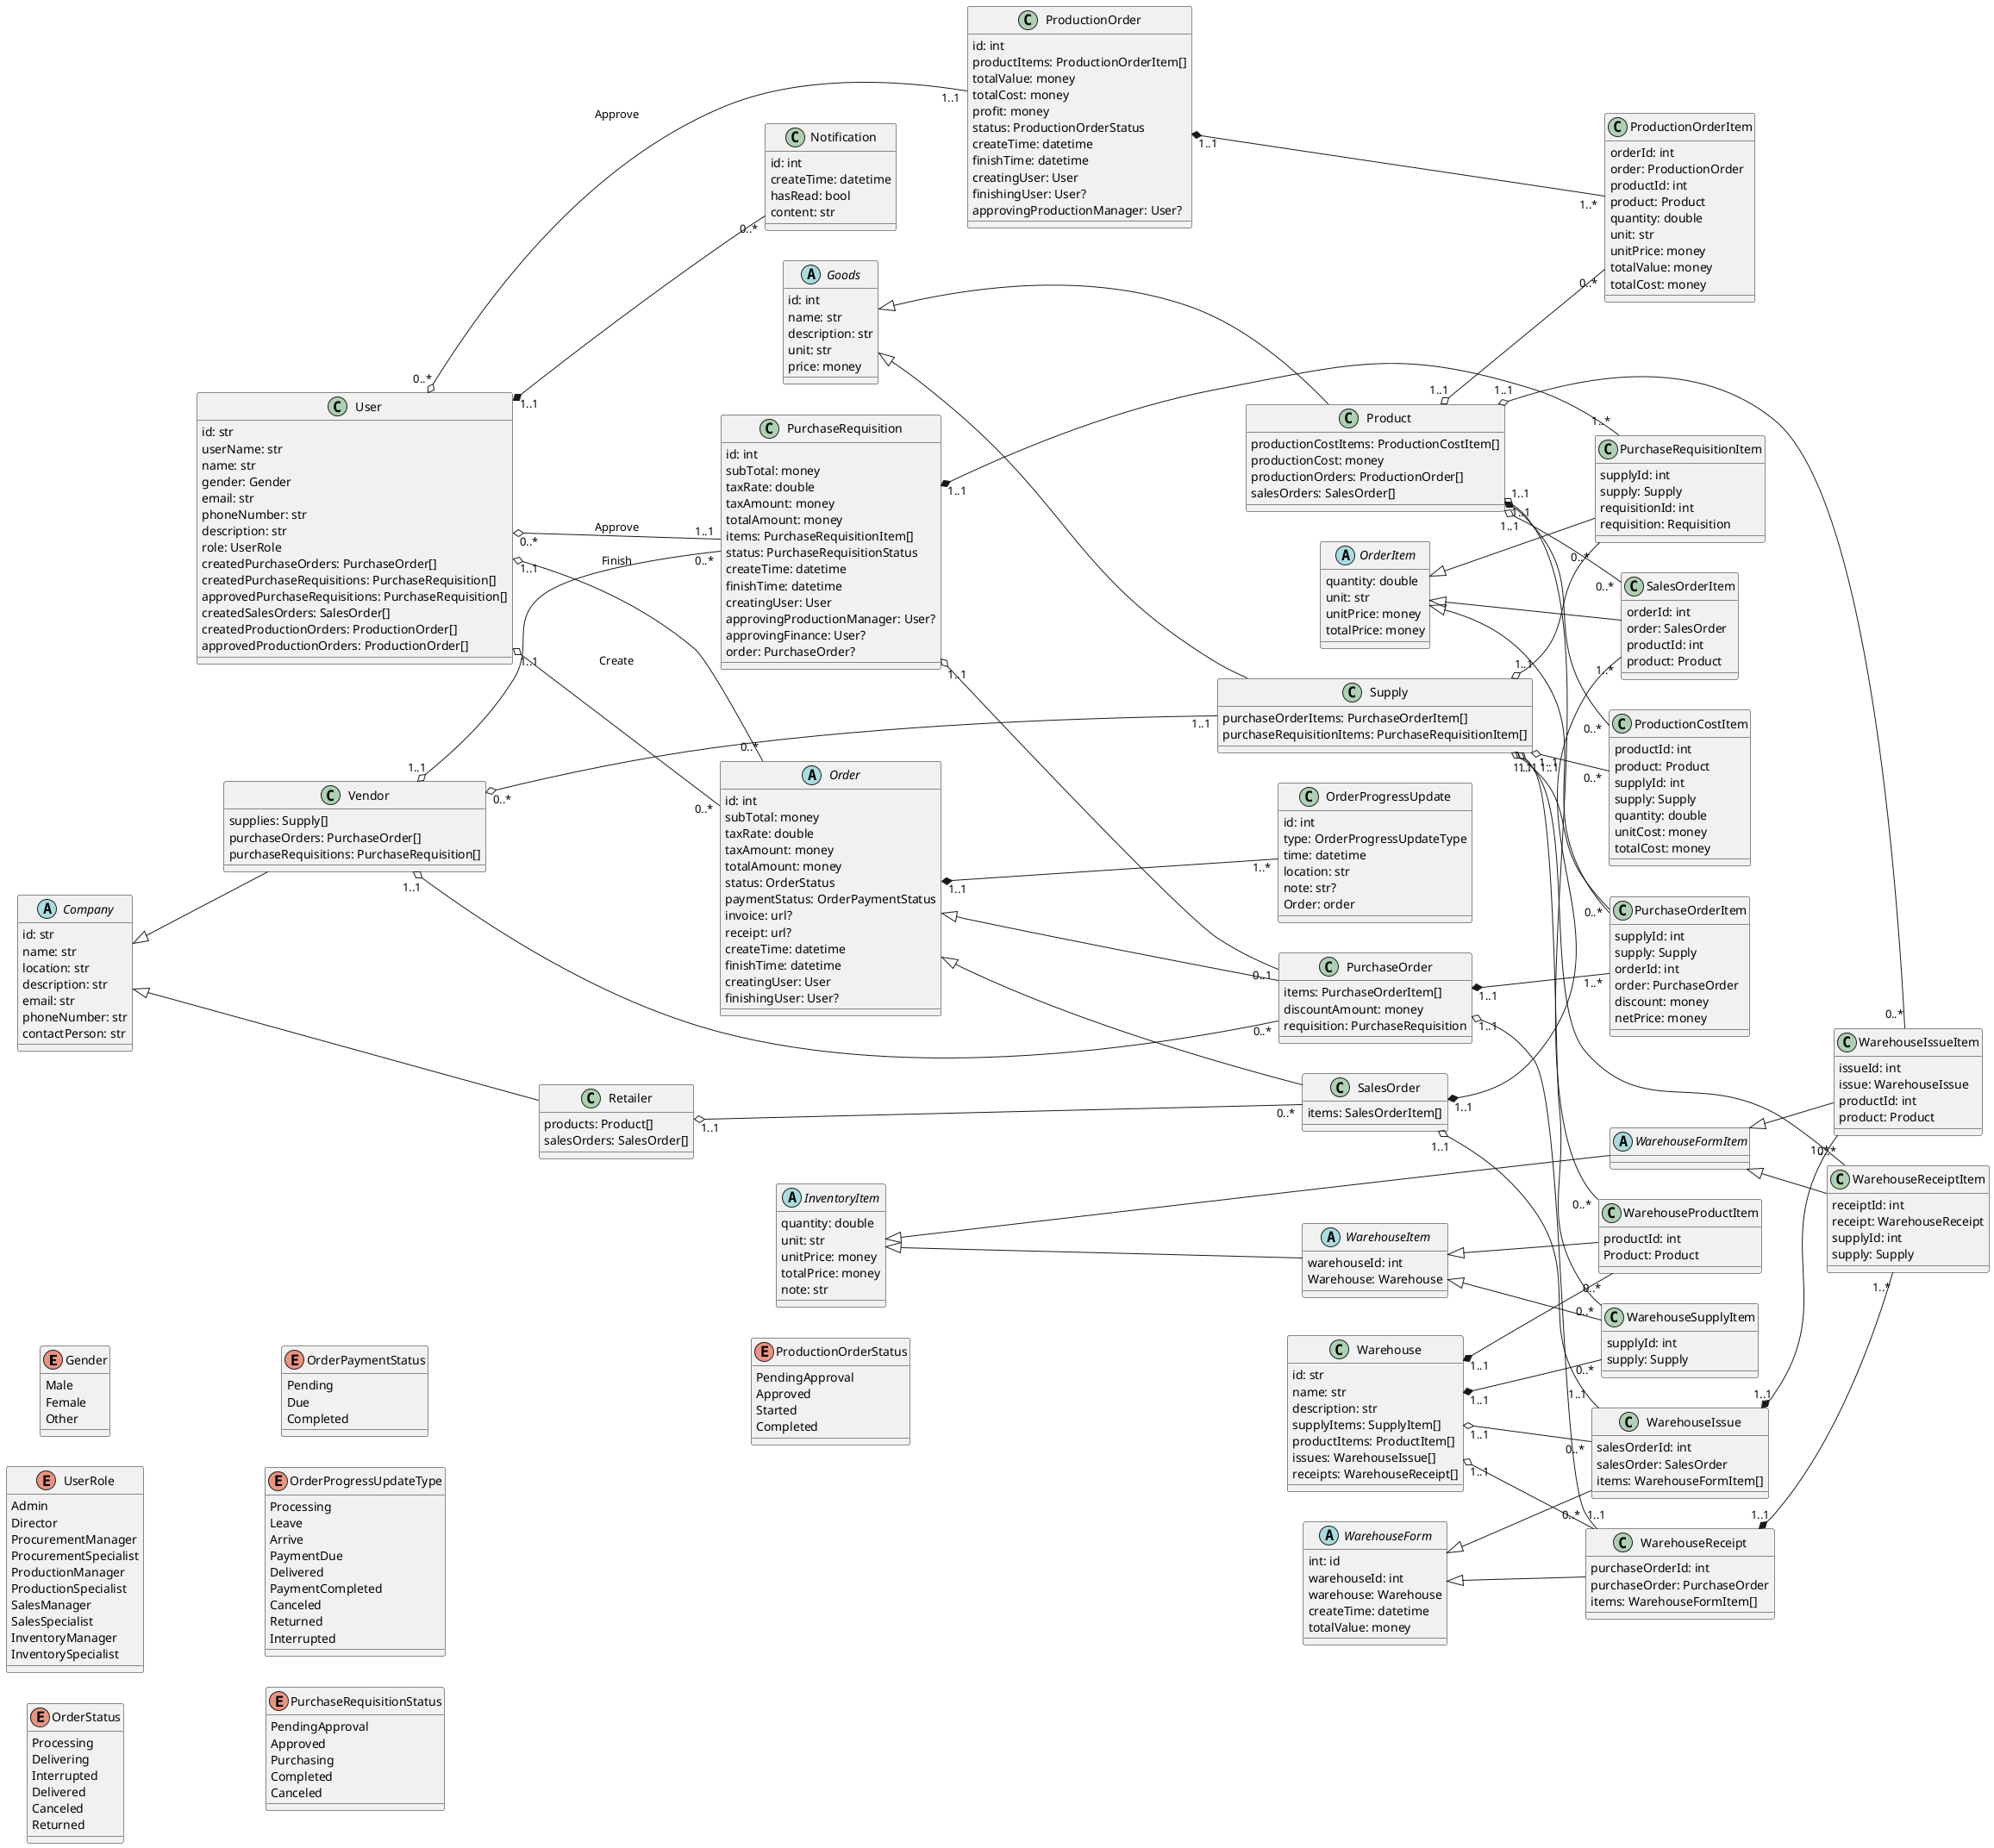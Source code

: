 @startuml classes
left to right direction

enum Gender {
    Male
    Female
    Other
}

enum UserRole {
    Admin
    Director
    ProcurementManager
    ProcurementSpecialist
    ProductionManager
    ProductionSpecialist
    SalesManager
    SalesSpecialist
    InventoryManager
    InventorySpecialist
}

class User {
    id: str
    userName: str
    name: str
    gender: Gender
    email: str
    phoneNumber: str
    description: str
    role: UserRole
    createdPurchaseOrders: PurchaseOrder[]
    createdPurchaseRequisitions: PurchaseRequisition[]
    approvedPurchaseRequisitions: PurchaseRequisition[]
    createdSalesOrders: SalesOrder[]
    createdProductionOrders: ProductionOrder[]
    approvedProductionOrders: ProductionOrder[]
}

class Notification {
    id: int
    createTime: datetime
    hasRead: bool
    content: str
}
User "1..1" *-- "0..*" Notification

abstract Company {
    id: str
    name: str
    location: str
    description: str
    email: str
    phoneNumber: str
    contactPerson: str
}

class Vendor {
    supplies: Supply[]
    purchaseOrders: PurchaseOrder[]
    purchaseRequisitions: PurchaseRequisition[]

}
Company <|-- Vendor

class Retailer {
    products: Product[]
    salesOrders: SalesOrder[]
}
Company <|-- Retailer

abstract Goods {
    id: int
    name: str
    description: str
    unit: str
    price: money
}

class Supply {
    purchaseOrderItems: PurchaseOrderItem[]
    purchaseRequisitionItems: PurchaseRequisitionItem[]
}
Goods <|-- Supply
Vendor "0..*" o-- "1..1" Supply


class Product {
    productionCostItems: ProductionCostItem[]
    productionCost: money
    productionOrders: ProductionOrder[]
    salesOrders: SalesOrder[]
}
Goods <|-- Product

class ProductionCostItem {
    productId: int
    product: Product
    supplyId: int
    supply: Supply
    quantity: double
    unitCost: money
    totalCost: money
}
Product "1..1" *-- "0..*" ProductionCostItem
Supply "1..1" o-- "0..*" ProductionCostItem

enum OrderStatus {
    Processing
    Delivering
    Interrupted
    Delivered
    Canceled
    Returned
}

enum OrderPaymentStatus {
    Pending
    Due
    Completed
}

abstract Order {
    id: int
    subTotal: money
    taxRate: double
    taxAmount: money
    totalAmount: money
    status: OrderStatus
    paymentStatus: OrderPaymentStatus
    invoice: url?
    receipt: url?
    createTime: datetime
    finishTime: datetime
    creatingUser: User
    finishingUser: User?
}
User "1..1" o-- "0..*" Order : Create
User "1..1" o-- "0..*" Order : Finish

abstract OrderItem {
    quantity: double
    unit: str
    unitPrice: money
    totalPrice: money
}

enum OrderProgressUpdateType {
    Processing
    Leave
    Arrive
    PaymentDue
    Delivered
    PaymentCompleted
    Canceled
    Returned
    Interrupted
}

class OrderProgressUpdate {
    id: int
    type: OrderProgressUpdateType
    time: datetime
    location: str
    note: str?
    Order: order
}
Order "1..1" *-- "1..*" OrderProgressUpdate

enum PurchaseRequisitionStatus {
    PendingApproval
    Approved
    Purchasing
    Completed
    Canceled
}

class PurchaseRequisition {
    id: int
    subTotal: money
    taxRate: double
    taxAmount: money
    totalAmount: money
    items: PurchaseRequisitionItem[]
    status: PurchaseRequisitionStatus
    createTime: datetime
    finishTime: datetime
    creatingUser: User
    approvingProductionManager: User?
    approvingFinance: User?
    order: PurchaseOrder?
}
Vendor "1..1" o-- "0..*" PurchaseRequisition
User "0..*" o-- "1..1" PurchaseRequisition : Approve

class PurchaseRequisitionItem {
    supplyId: int
    supply: Supply
    requisitionId: int
    requisition: Requisition
}
OrderItem <|-- PurchaseRequisitionItem
PurchaseRequisition "1..1" *-- "1..*" PurchaseRequisitionItem
Supply "1..1" o-- "0..*" PurchaseRequisitionItem

class PurchaseOrder {
    items: PurchaseOrderItem[]
    discountAmount: money
    requisition: PurchaseRequisition
}
Order <|-- PurchaseOrder
Vendor "1..1" o-- "0..*" PurchaseOrder
PurchaseRequisition "1..1" o-- "0..1" PurchaseOrder

class PurchaseOrderItem {
    supplyId: int
    supply: Supply
    orderId: int
    order: PurchaseOrder
    discount: money
    netPrice: money
}
OrderItem <|-- PurchaseOrderItem
PurchaseOrder "1..1" *-- "1..*" PurchaseOrderItem
Supply "1..1" o-- "0..*" PurchaseOrderItem

class SalesOrder {
    items: SalesOrderItem[]
}
Order <|-- SalesOrder
Retailer "1..1" o-- "0..*" SalesOrder

class SalesOrderItem {
    orderId: int
    order: SalesOrder
    productId: int
    product: Product
}
OrderItem <|-- SalesOrderItem
SalesOrder "1..1" *-- "1..*" SalesOrderItem
Product "1..1" o-- "0..*" SalesOrderItem

enum ProductionOrderStatus {
    PendingApproval
    Approved
    Started
    Completed
}

class ProductionOrder {
    id: int
    productItems: ProductionOrderItem[]
    totalValue: money
    totalCost: money
    profit: money
    status: ProductionOrderStatus
    createTime: datetime
    finishTime: datetime
    creatingUser: User
    finishingUser: User?
    approvingProductionManager: User?
}
User "0..*" o-- "1..1" ProductionOrder : Approve

class ProductionOrderItem {
    orderId: int
    order: ProductionOrder
    productId: int
    product: Product
    quantity: double
    unit: str
    unitPrice: money
    totalValue: money
    totalCost: money
}
ProductionOrder "1..1" *-- "1..*" ProductionOrderItem
Product "1..1" o-- "0..*" ProductionOrderItem

abstract InventoryItem {
    quantity: double
    unit: str
    unitPrice: money
    totalPrice: money
    note: str
}

class Warehouse {
    id: str
    name: str
    description: str
    supplyItems: SupplyItem[]
    productItems: ProductItem[]
    issues: WarehouseIssue[]
    receipts: WarehouseReceipt[]
}

abstract WarehouseItem {
    warehouseId: int
    Warehouse: Warehouse
}
InventoryItem <|-- WarehouseItem

class WarehouseSupplyItem {
    supplyId: int
    supply: Supply
}
WarehouseItem <|-- WarehouseSupplyItem
Warehouse "1..1" *-- "0..*" WarehouseSupplyItem
Supply "1..1" o-- "0..*" WarehouseSupplyItem

class WarehouseProductItem {
    productId: int
    Product: Product
}
WarehouseItem <|-- WarehouseProductItem
Warehouse "1..1" *-- "0..*" WarehouseProductItem
Product "1..1" o-- "0..*" WarehouseProductItem

abstract WarehouseForm {
    int: id
    warehouseId: int
    warehouse: Warehouse
    createTime: datetime
    totalValue: money
}

abstract WarehouseFormItem
InventoryItem <|-- WarehouseFormItem

class WarehouseIssue {
    salesOrderId: int
    salesOrder: SalesOrder
    items: WarehouseFormItem[]
}
WarehouseForm <|-- WarehouseIssue
SalesOrder "1..1" o-- "1..1" WarehouseIssue
Warehouse "1..1" o-- "0..*" WarehouseIssue

class WarehouseIssueItem {
    issueId: int
    issue: WarehouseIssue
    productId: int
    product: Product
}
WarehouseFormItem <|-- WarehouseIssueItem
WarehouseIssue "1..1" *-- "1..*" WarehouseIssueItem
Product "1..1" o-- "0..*" WarehouseIssueItem

class WarehouseReceipt {
    purchaseOrderId: int
    purchaseOrder: PurchaseOrder
    items: WarehouseFormItem[]
}
WarehouseForm <|-- WarehouseReceipt
PurchaseOrder "1..1" o-- "1..1" WarehouseReceipt
Warehouse "1..1" o-- "0..*" WarehouseReceipt

class WarehouseReceiptItem {
    receiptId: int
    receipt: WarehouseReceipt
    supplyId: int
    supply: Supply
}
WarehouseFormItem <|-- WarehouseReceiptItem
WarehouseReceipt "1..1" *-- "1..*" WarehouseReceiptItem
Supply "1..1" o-- "0..*" WarehouseReceiptItem
@enduml